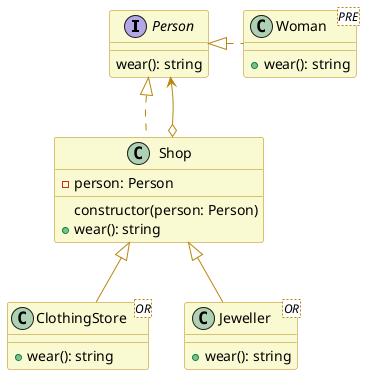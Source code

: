 @startuml

skinparam class {
  backgroundColor lightgoldenrodyellow
  arrowColor darkgoldenrod
  borderColor darkgoldenrod
}

interface Person {
  wear(): string
}

class Woman <PRE> {
  + wear(): string
}

class Shop {
  - person: Person
  constructor(person: Person)
  + wear(): string
}

class ClothingStore <OR> {
  + wear(): string
}

class Jeweller <OR> {
  + wear(): string
}

Person <|. Woman
Person <|.. Shop
Person <--o Shop

Shop <|-- ClothingStore
Shop <|-- Jeweller

@enduml

' We don't need use non-concrete decorator class (Shop) in client code
' We can add private functions inside concrete decorators
' We can create a wrapper for client logic (with Person type argument)

